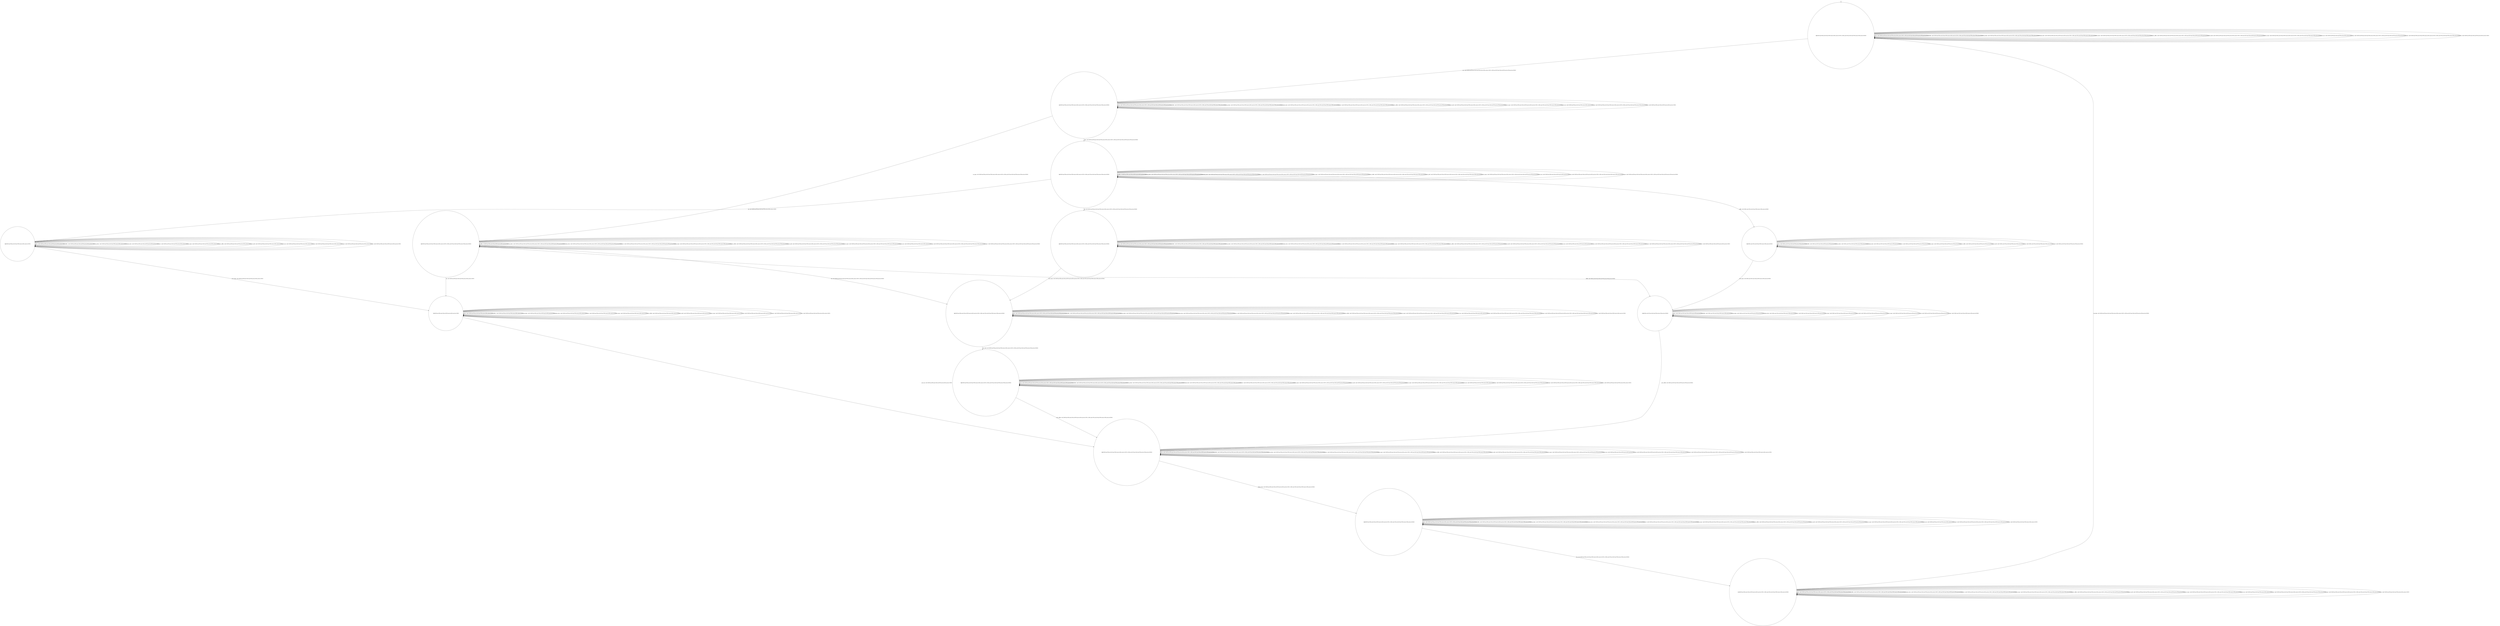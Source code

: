 digraph g {
	edge [lblstyle="above, sloped"];
	s0 [shape="circle" label="0@[((EUR and TEA and CAP and TON and not DOL and not COF) or (DOL and COF and CAP and TON and not TEA and not EUR))]"];
	s1 [shape="circle" label="1@[((EUR and TEA and CAP and TON and not DOL and not COF) or (DOL and COF and CAP and TON and not TEA and not EUR))]"];
	s2 [shape="circle" label="2@[((EUR and TEA and CAP and TON and not DOL and not COF) or (DOL and COF and CAP and TON and not TEA and not EUR))]"];
	s3 [shape="circle" label="3@[((EUR and TEA and CAP and TON and not DOL and not COF) or (DOL and COF and CAP and TON and not TEA and not EUR))]"];
	s4 [shape="circle" label="4@[((EUR and TEA and CAP and TON and not DOL and not COF) or (DOL and COF and CAP and TON and not TEA and not EUR))]"];
	s5 [shape="circle" label="5@[((EUR and TEA and CAP and TON and not DOL and not COF))]"];
	s6 [shape="circle" label="6@[((EUR and TEA and CAP and TON and not DOL and not COF) or (DOL and COF and CAP and TON and not TEA and not EUR))]"];
	s7 [shape="circle" label="7@[((EUR and TEA and CAP and TON and not DOL and not COF))]"];
	s8 [shape="circle" label="8@[((EUR and TEA and CAP and TON and not DOL and not COF) or (DOL and COF and CAP and TON and not TEA and not EUR))]"];
	s9 [shape="circle" label="9@[((EUR and TEA and CAP and TON and not DOL and not COF) or (DOL and COF and CAP and TON and not TEA and not EUR))]"];
	s10 [shape="circle" label="10@[((EUR and TEA and CAP and TON and not DOL and not COF) or (DOL and COF and CAP and TON and not TEA and not EUR))]"];
	s11 [shape="circle" label="11@[((EUR and TEA and CAP and TON and not DOL and not COF) or (DOL and COF and CAP and TON and not TEA and not EUR))]"];
	s12 [shape="circle" label="12@[((DOL and COF and CAP and TON and not TEA and not EUR))]"];
	s13 [shape="circle" label="13@[((DOL and COF and CAP and TON and not TEA and not EUR))]"];
	s0 -> s0 [label="cap / nok() [((EUR and TEA and CAP and TON and not DOL and not COF) or (DOL and COF and CAP and TON and not TEA and not EUR))]"];
	s0 -> s0 [label="coffee / nok() [((EUR and TEA and CAP and TON and not DOL and not COF) or (DOL and COF and CAP and TON and not TEA and not EUR))]"];
	s0 -> s0 [label="cup_taken / nok() [((EUR and TEA and CAP and TON and not DOL and not COF) or (DOL and COF and CAP and TON and not TEA and not EUR))]"];
	s0 -> s0 [label="display_done / nok() [((EUR and TEA and CAP and TON and not DOL and not COF) or (DOL and COF and CAP and TON and not TEA and not EUR))]"];
	s0 -> s1 [label="euro / ok() [((EUR and TEA and CAP and TON and not DOL and not COF) or (DOL and COF and CAP and TON and not TEA and not EUR))]"];
	s0 -> s0 [label="no_sugar / nok() [((EUR and TEA and CAP and TON and not DOL and not COF) or (DOL and COF and CAP and TON and not TEA and not EUR))]"];
	s0 -> s0 [label="pour_coffee / nok() [((EUR and TEA and CAP and TON and not DOL and not COF) or (DOL and COF and CAP and TON and not TEA and not EUR))]"];
	s0 -> s0 [label="pour_milk / nok() [((EUR and TEA and CAP and TON and not DOL and not COF) or (DOL and COF and CAP and TON and not TEA and not EUR))]"];
	s0 -> s0 [label="pour_sugar / nok() [((EUR and TEA and CAP and TON and not DOL and not COF) or (DOL and COF and CAP and TON and not TEA and not EUR))]"];
	s0 -> s0 [label="pour_tea / nok() [((EUR and TEA and CAP and TON and not DOL and not COF))]"];
	s0 -> s0 [label="ring / nok() [((EUR and TEA and CAP and TON and not DOL and not COF) or (DOL and COF and CAP and TON and not TEA and not EUR))]"];
	s0 -> s0 [label="sugar / nok() [((EUR and TEA and CAP and TON and not DOL and not COF) or (DOL and COF and CAP and TON and not TEA and not EUR))]"];
	s0 -> s0 [label="tea / nok() [((EUR and TEA and CAP and TON and not DOL and not COF))]"];
	s1 -> s1 [label="cap / nok() [((EUR and TEA and CAP and TON and not DOL and not COF) or (DOL and COF and CAP and TON and not TEA and not EUR))]"];
	s1 -> s1 [label="coffee / nok() [((EUR and TEA and CAP and TON and not DOL and not COF) or (DOL and COF and CAP and TON and not TEA and not EUR))]"];
	s1 -> s1 [label="cup_taken / nok() [((EUR and TEA and CAP and TON and not DOL and not COF) or (DOL and COF and CAP and TON and not TEA and not EUR))]"];
	s1 -> s1 [label="display_done / nok() [((EUR and TEA and CAP and TON and not DOL and not COF) or (DOL and COF and CAP and TON and not TEA and not EUR))]"];
	s1 -> s1 [label="euro / nok() [((EUR and TEA and CAP and TON and not DOL and not COF) or (DOL and COF and CAP and TON and not TEA and not EUR))]"];
	s1 -> s2 [label="no_sugar / ok() [((EUR and TEA and CAP and TON and not DOL and not COF) or (DOL and COF and CAP and TON and not TEA and not EUR))]"];
	s1 -> s1 [label="pour_coffee / nok() [((EUR and TEA and CAP and TON and not DOL and not COF) or (DOL and COF and CAP and TON and not TEA and not EUR))]"];
	s1 -> s1 [label="pour_milk / nok() [((EUR and TEA and CAP and TON and not DOL and not COF) or (DOL and COF and CAP and TON and not TEA and not EUR))]"];
	s1 -> s1 [label="pour_sugar / nok() [((EUR and TEA and CAP and TON and not DOL and not COF) or (DOL and COF and CAP and TON and not TEA and not EUR))]"];
	s1 -> s1 [label="pour_tea / nok() [((EUR and TEA and CAP and TON and not DOL and not COF))]"];
	s1 -> s1 [label="ring / nok() [((EUR and TEA and CAP and TON and not DOL and not COF) or (DOL and COF and CAP and TON and not TEA and not EUR))]"];
	s1 -> s3 [label="sugar / ok() [((EUR and TEA and CAP and TON and not DOL and not COF) or (DOL and COF and CAP and TON and not TEA and not EUR))]"];
	s1 -> s1 [label="tea / nok() [((EUR and TEA and CAP and TON and not DOL and not COF))]"];
	s2 -> s6 [label="cap / ok() [((EUR and TEA and CAP and TON and not DOL and not COF) or (DOL and COF and CAP and TON and not TEA and not EUR))]"];
	s2 -> s13 [label="coffee / ok() [((DOL and COF and CAP and TON and not TEA and not EUR))]"];
	s2 -> s2 [label="coffee / Ω [((EUR and TEA and CAP and TON and not DOL and not COF))]"];
	s2 -> s2 [label="cup_taken / nok() [((EUR and TEA and CAP and TON and not DOL and not COF) or (DOL and COF and CAP and TON and not TEA and not EUR))]"];
	s2 -> s2 [label="display_done / nok() [((EUR and TEA and CAP and TON and not DOL and not COF) or (DOL and COF and CAP and TON and not TEA and not EUR))]"];
	s2 -> s2 [label="euro / nok() [((EUR and TEA and CAP and TON and not DOL and not COF) or (DOL and COF and CAP and TON and not TEA and not EUR))]"];
	s2 -> s2 [label="no_sugar / nok() [((EUR and TEA and CAP and TON and not DOL and not COF) or (DOL and COF and CAP and TON and not TEA and not EUR))]"];
	s2 -> s2 [label="pour_coffee / nok() [((EUR and TEA and CAP and TON and not DOL and not COF) or (DOL and COF and CAP and TON and not TEA and not EUR))]"];
	s2 -> s2 [label="pour_milk / nok() [((EUR and TEA and CAP and TON and not DOL and not COF) or (DOL and COF and CAP and TON and not TEA and not EUR))]"];
	s2 -> s2 [label="pour_sugar / nok() [((EUR and TEA and CAP and TON and not DOL and not COF) or (DOL and COF and CAP and TON and not TEA and not EUR))]"];
	s2 -> s2 [label="pour_tea / nok() [((EUR and TEA and CAP and TON and not DOL and not COF))]"];
	s2 -> s2 [label="ring / nok() [((EUR and TEA and CAP and TON and not DOL and not COF) or (DOL and COF and CAP and TON and not TEA and not EUR))]"];
	s2 -> s2 [label="sugar / void() [((EUR and TEA and CAP and TON and not DOL and not COF) or (DOL and COF and CAP and TON and not TEA and not EUR))]"];
	s2 -> s7 [label="tea / ok() [((EUR and TEA and CAP and TON and not DOL and not COF))]"];
	s3 -> s4 [label="cap / ok() [((EUR and TEA and CAP and TON and not DOL and not COF) or (DOL and COF and CAP and TON and not TEA and not EUR))]"];
	s3 -> s3 [label="coffee / Ω [((EUR and TEA and CAP and TON and not DOL and not COF))]"];
	s3 -> s12 [label="coffee / ok() [((DOL and COF and CAP and TON and not TEA and not EUR))]"];
	s3 -> s3 [label="cup_taken / nok() [((EUR and TEA and CAP and TON and not DOL and not COF) or (DOL and COF and CAP and TON and not TEA and not EUR))]"];
	s3 -> s3 [label="display_done / nok() [((EUR and TEA and CAP and TON and not DOL and not COF) or (DOL and COF and CAP and TON and not TEA and not EUR))]"];
	s3 -> s3 [label="euro / nok() [((EUR and TEA and CAP and TON and not DOL and not COF) or (DOL and COF and CAP and TON and not TEA and not EUR))]"];
	s3 -> s3 [label="no_sugar / void() [((EUR and TEA and CAP and TON and not DOL and not COF) or (DOL and COF and CAP and TON and not TEA and not EUR))]"];
	s3 -> s3 [label="pour_coffee / nok() [((EUR and TEA and CAP and TON and not DOL and not COF) or (DOL and COF and CAP and TON and not TEA and not EUR))]"];
	s3 -> s3 [label="pour_milk / nok() [((EUR and TEA and CAP and TON and not DOL and not COF) or (DOL and COF and CAP and TON and not TEA and not EUR))]"];
	s3 -> s3 [label="pour_sugar / nok() [((EUR and TEA and CAP and TON and not DOL and not COF) or (DOL and COF and CAP and TON and not TEA and not EUR))]"];
	s3 -> s3 [label="pour_tea / nok() [((EUR and TEA and CAP and TON and not DOL and not COF))]"];
	s3 -> s3 [label="ring / nok() [((EUR and TEA and CAP and TON and not DOL and not COF) or (DOL and COF and CAP and TON and not TEA and not EUR))]"];
	s3 -> s3 [label="sugar / nok() [((EUR and TEA and CAP and TON and not DOL and not COF) or (DOL and COF and CAP and TON and not TEA and not EUR))]"];
	s3 -> s5 [label="tea / ok() [((EUR and TEA and CAP and TON and not DOL and not COF))]"];
	s4 -> s4 [label="cap / nok() [((EUR and TEA and CAP and TON and not DOL and not COF) or (DOL and COF and CAP and TON and not TEA and not EUR))]"];
	s4 -> s4 [label="coffee / void() [((EUR and TEA and CAP and TON and not DOL and not COF) or (DOL and COF and CAP and TON and not TEA and not EUR))]"];
	s4 -> s4 [label="cup_taken / nok() [((EUR and TEA and CAP and TON and not DOL and not COF) or (DOL and COF and CAP and TON and not TEA and not EUR))]"];
	s4 -> s4 [label="display_done / nok() [((EUR and TEA and CAP and TON and not DOL and not COF) or (DOL and COF and CAP and TON and not TEA and not EUR))]"];
	s4 -> s4 [label="euro / nok() [((EUR and TEA and CAP and TON and not DOL and not COF) or (DOL and COF and CAP and TON and not TEA and not EUR))]"];
	s4 -> s4 [label="no_sugar / nok() [((EUR and TEA and CAP and TON and not DOL and not COF) or (DOL and COF and CAP and TON and not TEA and not EUR))]"];
	s4 -> s4 [label="pour_coffee / nok() [((EUR and TEA and CAP and TON and not DOL and not COF) or (DOL and COF and CAP and TON and not TEA and not EUR))]"];
	s4 -> s4 [label="pour_milk / nok() [((EUR and TEA and CAP and TON and not DOL and not COF) or (DOL and COF and CAP and TON and not TEA and not EUR))]"];
	s4 -> s6 [label="pour_sugar / ok() [((EUR and TEA and CAP and TON and not DOL and not COF) or (DOL and COF and CAP and TON and not TEA and not EUR))]"];
	s4 -> s4 [label="pour_tea / nok() [((EUR and TEA and CAP and TON and not DOL and not COF))]"];
	s4 -> s4 [label="ring / nok() [((EUR and TEA and CAP and TON and not DOL and not COF) or (DOL and COF and CAP and TON and not TEA and not EUR))]"];
	s4 -> s4 [label="sugar / nok() [((EUR and TEA and CAP and TON and not DOL and not COF) or (DOL and COF and CAP and TON and not TEA and not EUR))]"];
	s4 -> s4 [label="tea / void() [((EUR and TEA and CAP and TON and not DOL and not COF))]"];
	s5 -> s5 [label="cap / void() [((EUR and TEA and CAP and TON and not DOL and not COF))]"];
	s5 -> s5 [label="coffee / void() [((EUR and TEA and CAP and TON and not DOL and not COF))]"];
	s5 -> s5 [label="cup_taken / nok() [((EUR and TEA and CAP and TON and not DOL and not COF))]"];
	s5 -> s5 [label="display_done / nok() [((EUR and TEA and CAP and TON and not DOL and not COF))]"];
	s5 -> s5 [label="euro / nok() [((EUR and TEA and CAP and TON and not DOL and not COF))]"];
	s5 -> s5 [label="no_sugar / nok() [((EUR and TEA and CAP and TON and not DOL and not COF))]"];
	s5 -> s5 [label="pour_coffee / nok() [((EUR and TEA and CAP and TON and not DOL and not COF))]"];
	s5 -> s5 [label="pour_milk / nok() [((EUR and TEA and CAP and TON and not DOL and not COF))]"];
	s5 -> s7 [label="pour_sugar / ok() [((EUR and TEA and CAP and TON and not DOL and not COF))]"];
	s5 -> s5 [label="pour_tea / nok() [((EUR and TEA and CAP and TON and not DOL and not COF))]"];
	s5 -> s5 [label="ring / nok() [((EUR and TEA and CAP and TON and not DOL and not COF))]"];
	s5 -> s5 [label="sugar / nok() [((EUR and TEA and CAP and TON and not DOL and not COF))]"];
	s5 -> s5 [label="tea / nok() [((EUR and TEA and CAP and TON and not DOL and not COF))]"];
	s6 -> s6 [label="cap / nok() [((EUR and TEA and CAP and TON and not DOL and not COF) or (DOL and COF and CAP and TON and not TEA and not EUR))]"];
	s6 -> s6 [label="coffee / void() [((EUR and TEA and CAP and TON and not DOL and not COF) or (DOL and COF and CAP and TON and not TEA and not EUR))]"];
	s6 -> s6 [label="cup_taken / nok() [((EUR and TEA and CAP and TON and not DOL and not COF) or (DOL and COF and CAP and TON and not TEA and not EUR))]"];
	s6 -> s6 [label="display_done / nok() [((EUR and TEA and CAP and TON and not DOL and not COF) or (DOL and COF and CAP and TON and not TEA and not EUR))]"];
	s6 -> s6 [label="euro / nok() [((EUR and TEA and CAP and TON and not DOL and not COF) or (DOL and COF and CAP and TON and not TEA and not EUR))]"];
	s6 -> s6 [label="no_sugar / nok() [((EUR and TEA and CAP and TON and not DOL and not COF) or (DOL and COF and CAP and TON and not TEA and not EUR))]"];
	s6 -> s6 [label="pour_coffee / nok() [((EUR and TEA and CAP and TON and not DOL and not COF) or (DOL and COF and CAP and TON and not TEA and not EUR))]"];
	s6 -> s9 [label="pour_milk / ok() [((EUR and TEA and CAP and TON and not DOL and not COF) or (DOL and COF and CAP and TON and not TEA and not EUR))]"];
	s6 -> s6 [label="pour_sugar / nok() [((EUR and TEA and CAP and TON and not DOL and not COF) or (DOL and COF and CAP and TON and not TEA and not EUR))]"];
	s6 -> s6 [label="pour_tea / nok() [((EUR and TEA and CAP and TON and not DOL and not COF))]"];
	s6 -> s6 [label="ring / nok() [((EUR and TEA and CAP and TON and not DOL and not COF) or (DOL and COF and CAP and TON and not TEA and not EUR))]"];
	s6 -> s6 [label="sugar / nok() [((EUR and TEA and CAP and TON and not DOL and not COF) or (DOL and COF and CAP and TON and not TEA and not EUR))]"];
	s6 -> s6 [label="tea / void() [((EUR and TEA and CAP and TON and not DOL and not COF))]"];
	s7 -> s7 [label="cap / void() [((EUR and TEA and CAP and TON and not DOL and not COF))]"];
	s7 -> s7 [label="coffee / void() [((EUR and TEA and CAP and TON and not DOL and not COF))]"];
	s7 -> s7 [label="cup_taken / nok() [((EUR and TEA and CAP and TON and not DOL and not COF))]"];
	s7 -> s7 [label="display_done / nok() [((EUR and TEA and CAP and TON and not DOL and not COF))]"];
	s7 -> s7 [label="euro / nok() [((EUR and TEA and CAP and TON and not DOL and not COF))]"];
	s7 -> s7 [label="no_sugar / nok() [((EUR and TEA and CAP and TON and not DOL and not COF))]"];
	s7 -> s7 [label="pour_coffee / nok() [((EUR and TEA and CAP and TON and not DOL and not COF))]"];
	s7 -> s7 [label="pour_milk / nok() [((EUR and TEA and CAP and TON and not DOL and not COF))]"];
	s7 -> s7 [label="pour_sugar / nok() [((EUR and TEA and CAP and TON and not DOL and not COF))]"];
	s7 -> s8 [label="pour_tea / ok() [((EUR and TEA and CAP and TON and not DOL and not COF))]"];
	s7 -> s7 [label="ring / nok() [((EUR and TEA and CAP and TON and not DOL and not COF))]"];
	s7 -> s7 [label="sugar / nok() [((EUR and TEA and CAP and TON and not DOL and not COF))]"];
	s7 -> s7 [label="tea / nok() [((EUR and TEA and CAP and TON and not DOL and not COF))]"];
	s8 -> s8 [label="cap / nok() [((EUR and TEA and CAP and TON and not DOL and not COF) or (DOL and COF and CAP and TON and not TEA and not EUR))]"];
	s8 -> s8 [label="coffee / nok() [((EUR and TEA and CAP and TON and not DOL and not COF) or (DOL and COF and CAP and TON and not TEA and not EUR))]"];
	s8 -> s8 [label="cup_taken / nok() [((EUR and TEA and CAP and TON and not DOL and not COF) or (DOL and COF and CAP and TON and not TEA and not EUR))]"];
	s8 -> s10 [label="display_done / ok() [((EUR and TEA and CAP and TON and not DOL and not COF) or (DOL and COF and CAP and TON and not TEA and not EUR))]"];
	s8 -> s8 [label="euro / nok() [((EUR and TEA and CAP and TON and not DOL and not COF) or (DOL and COF and CAP and TON and not TEA and not EUR))]"];
	s8 -> s8 [label="no_sugar / nok() [((EUR and TEA and CAP and TON and not DOL and not COF) or (DOL and COF and CAP and TON and not TEA and not EUR))]"];
	s8 -> s8 [label="pour_coffee / nok() [((EUR and TEA and CAP and TON and not DOL and not COF) or (DOL and COF and CAP and TON and not TEA and not EUR))]"];
	s8 -> s8 [label="pour_milk / nok() [((EUR and TEA and CAP and TON and not DOL and not COF) or (DOL and COF and CAP and TON and not TEA and not EUR))]"];
	s8 -> s8 [label="pour_sugar / nok() [((EUR and TEA and CAP and TON and not DOL and not COF) or (DOL and COF and CAP and TON and not TEA and not EUR))]"];
	s8 -> s8 [label="pour_tea / nok() [((EUR and TEA and CAP and TON and not DOL and not COF))]"];
	s8 -> s8 [label="ring / nok() [((EUR and TEA and CAP and TON and not DOL and not COF) or (DOL and COF and CAP and TON and not TEA and not EUR))]"];
	s8 -> s8 [label="sugar / nok() [((EUR and TEA and CAP and TON and not DOL and not COF) or (DOL and COF and CAP and TON and not TEA and not EUR))]"];
	s8 -> s8 [label="tea / nok() [((EUR and TEA and CAP and TON and not DOL and not COF))]"];
	s9 -> s9 [label="cap / nok() [((EUR and TEA and CAP and TON and not DOL and not COF) or (DOL and COF and CAP and TON and not TEA and not EUR))]"];
	s9 -> s9 [label="coffee / nok() [((EUR and TEA and CAP and TON and not DOL and not COF) or (DOL and COF and CAP and TON and not TEA and not EUR))]"];
	s9 -> s9 [label="cup_taken / nok() [((EUR and TEA and CAP and TON and not DOL and not COF) or (DOL and COF and CAP and TON and not TEA and not EUR))]"];
	s9 -> s9 [label="display_done / nok() [((EUR and TEA and CAP and TON and not DOL and not COF) or (DOL and COF and CAP and TON and not TEA and not EUR))]"];
	s9 -> s9 [label="euro / nok() [((EUR and TEA and CAP and TON and not DOL and not COF) or (DOL and COF and CAP and TON and not TEA and not EUR))]"];
	s9 -> s9 [label="no_sugar / nok() [((EUR and TEA and CAP and TON and not DOL and not COF) or (DOL and COF and CAP and TON and not TEA and not EUR))]"];
	s9 -> s8 [label="pour_coffee / ok() [((EUR and TEA and CAP and TON and not DOL and not COF) or (DOL and COF and CAP and TON and not TEA and not EUR))]"];
	s9 -> s9 [label="pour_milk / nok() [((EUR and TEA and CAP and TON and not DOL and not COF) or (DOL and COF and CAP and TON and not TEA and not EUR))]"];
	s9 -> s9 [label="pour_sugar / nok() [((EUR and TEA and CAP and TON and not DOL and not COF) or (DOL and COF and CAP and TON and not TEA and not EUR))]"];
	s9 -> s9 [label="pour_tea / nok() [((EUR and TEA and CAP and TON and not DOL and not COF))]"];
	s9 -> s9 [label="ring / nok() [((EUR and TEA and CAP and TON and not DOL and not COF) or (DOL and COF and CAP and TON and not TEA and not EUR))]"];
	s9 -> s9 [label="sugar / nok() [((EUR and TEA and CAP and TON and not DOL and not COF) or (DOL and COF and CAP and TON and not TEA and not EUR))]"];
	s9 -> s9 [label="tea / nok() [((EUR and TEA and CAP and TON and not DOL and not COF))]"];
	s10 -> s10 [label="cap / nok() [((EUR and TEA and CAP and TON and not DOL and not COF) or (DOL and COF and CAP and TON and not TEA and not EUR))]"];
	s10 -> s10 [label="coffee / nok() [((EUR and TEA and CAP and TON and not DOL and not COF) or (DOL and COF and CAP and TON and not TEA and not EUR))]"];
	s10 -> s10 [label="cup_taken / nok() [((EUR and TEA and CAP and TON and not DOL and not COF) or (DOL and COF and CAP and TON and not TEA and not EUR))]"];
	s10 -> s10 [label="display_done / nok() [((EUR and TEA and CAP and TON and not DOL and not COF) or (DOL and COF and CAP and TON and not TEA and not EUR))]"];
	s10 -> s10 [label="euro / nok() [((EUR and TEA and CAP and TON and not DOL and not COF) or (DOL and COF and CAP and TON and not TEA and not EUR))]"];
	s10 -> s10 [label="no_sugar / nok() [((EUR and TEA and CAP and TON and not DOL and not COF) or (DOL and COF and CAP and TON and not TEA and not EUR))]"];
	s10 -> s10 [label="pour_coffee / nok() [((EUR and TEA and CAP and TON and not DOL and not COF) or (DOL and COF and CAP and TON and not TEA and not EUR))]"];
	s10 -> s10 [label="pour_milk / nok() [((EUR and TEA and CAP and TON and not DOL and not COF) or (DOL and COF and CAP and TON and not TEA and not EUR))]"];
	s10 -> s10 [label="pour_sugar / nok() [((EUR and TEA and CAP and TON and not DOL and not COF) or (DOL and COF and CAP and TON and not TEA and not EUR))]"];
	s10 -> s10 [label="pour_tea / nok() [((EUR and TEA and CAP and TON and not DOL and not COF))]"];
	s10 -> s11 [label="ring / ok() [((EUR and TEA and CAP and TON and not DOL and not COF) or (DOL and COF and CAP and TON and not TEA and not EUR))]"];
	s10 -> s10 [label="sugar / nok() [((EUR and TEA and CAP and TON and not DOL and not COF) or (DOL and COF and CAP and TON and not TEA and not EUR))]"];
	s10 -> s10 [label="tea / nok() [((EUR and TEA and CAP and TON and not DOL and not COF))]"];
	s11 -> s11 [label="cap / nok() [((EUR and TEA and CAP and TON and not DOL and not COF) or (DOL and COF and CAP and TON and not TEA and not EUR))]"];
	s11 -> s11 [label="coffee / nok() [((EUR and TEA and CAP and TON and not DOL and not COF) or (DOL and COF and CAP and TON and not TEA and not EUR))]"];
	s11 -> s0 [label="cup_taken / ok() [((EUR and TEA and CAP and TON and not DOL and not COF) or (DOL and COF and CAP and TON and not TEA and not EUR))]"];
	s11 -> s11 [label="display_done / nok() [((EUR and TEA and CAP and TON and not DOL and not COF) or (DOL and COF and CAP and TON and not TEA and not EUR))]"];
	s11 -> s11 [label="euro / nok() [((EUR and TEA and CAP and TON and not DOL and not COF) or (DOL and COF and CAP and TON and not TEA and not EUR))]"];
	s11 -> s11 [label="no_sugar / nok() [((EUR and TEA and CAP and TON and not DOL and not COF) or (DOL and COF and CAP and TON and not TEA and not EUR))]"];
	s11 -> s11 [label="pour_coffee / nok() [((EUR and TEA and CAP and TON and not DOL and not COF) or (DOL and COF and CAP and TON and not TEA and not EUR))]"];
	s11 -> s11 [label="pour_milk / nok() [((EUR and TEA and CAP and TON and not DOL and not COF) or (DOL and COF and CAP and TON and not TEA and not EUR))]"];
	s11 -> s11 [label="pour_sugar / nok() [((EUR and TEA and CAP and TON and not DOL and not COF) or (DOL and COF and CAP and TON and not TEA and not EUR))]"];
	s11 -> s11 [label="pour_tea / nok() [((EUR and TEA and CAP and TON and not DOL and not COF))]"];
	s11 -> s11 [label="ring / nok() [((EUR and TEA and CAP and TON and not DOL and not COF) or (DOL and COF and CAP and TON and not TEA and not EUR))]"];
	s11 -> s11 [label="sugar / nok() [((EUR and TEA and CAP and TON and not DOL and not COF) or (DOL and COF and CAP and TON and not TEA and not EUR))]"];
	s11 -> s11 [label="tea / nok() [((EUR and TEA and CAP and TON and not DOL and not COF))]"];
	s12 -> s12 [label="cap / void() [((DOL and COF and CAP and TON and not TEA and not EUR))]"];
	s12 -> s12 [label="coffee / nok() [((DOL and COF and CAP and TON and not TEA and not EUR))]"];
	s12 -> s12 [label="cup_taken / nok() [((DOL and COF and CAP and TON and not TEA and not EUR))]"];
	s12 -> s12 [label="display_done / nok() [((DOL and COF and CAP and TON and not TEA and not EUR))]"];
	s12 -> s12 [label="euro / nok() [((DOL and COF and CAP and TON and not TEA and not EUR))]"];
	s12 -> s12 [label="no_sugar / nok() [((DOL and COF and CAP and TON and not TEA and not EUR))]"];
	s12 -> s12 [label="pour_coffee / nok() [((DOL and COF and CAP and TON and not TEA and not EUR))]"];
	s12 -> s12 [label="pour_milk / nok() [((DOL and COF and CAP and TON and not TEA and not EUR))]"];
	s12 -> s13 [label="pour_sugar / ok() [((DOL and COF and CAP and TON and not TEA and not EUR))]"];
	s12 -> s12 [label="ring / nok() [((DOL and COF and CAP and TON and not TEA and not EUR))]"];
	s12 -> s12 [label="sugar / nok() [((DOL and COF and CAP and TON and not TEA and not EUR))]"];
	s13 -> s13 [label="cap / void() [((DOL and COF and CAP and TON and not TEA and not EUR))]"];
	s13 -> s13 [label="coffee / nok() [((DOL and COF and CAP and TON and not TEA and not EUR))]"];
	s13 -> s13 [label="cup_taken / nok() [((DOL and COF and CAP and TON and not TEA and not EUR))]"];
	s13 -> s13 [label="display_done / nok() [((DOL and COF and CAP and TON and not TEA and not EUR))]"];
	s13 -> s13 [label="euro / nok() [((DOL and COF and CAP and TON and not TEA and not EUR))]"];
	s13 -> s13 [label="no_sugar / nok() [((DOL and COF and CAP and TON and not TEA and not EUR))]"];
	s13 -> s8 [label="pour_coffee / ok() [((DOL and COF and CAP and TON and not TEA and not EUR))]"];
	s13 -> s13 [label="pour_milk / nok() [((DOL and COF and CAP and TON and not TEA and not EUR))]"];
	s13 -> s13 [label="pour_sugar / nok() [((DOL and COF and CAP and TON and not TEA and not EUR))]"];
	s13 -> s13 [label="ring / nok() [((DOL and COF and CAP and TON and not TEA and not EUR))]"];
	s13 -> s13 [label="sugar / nok() [((DOL and COF and CAP and TON and not TEA and not EUR))]"];
	__start0 [label="" shape="none" width="0" height="0"];
	__start0 -> s0;
}